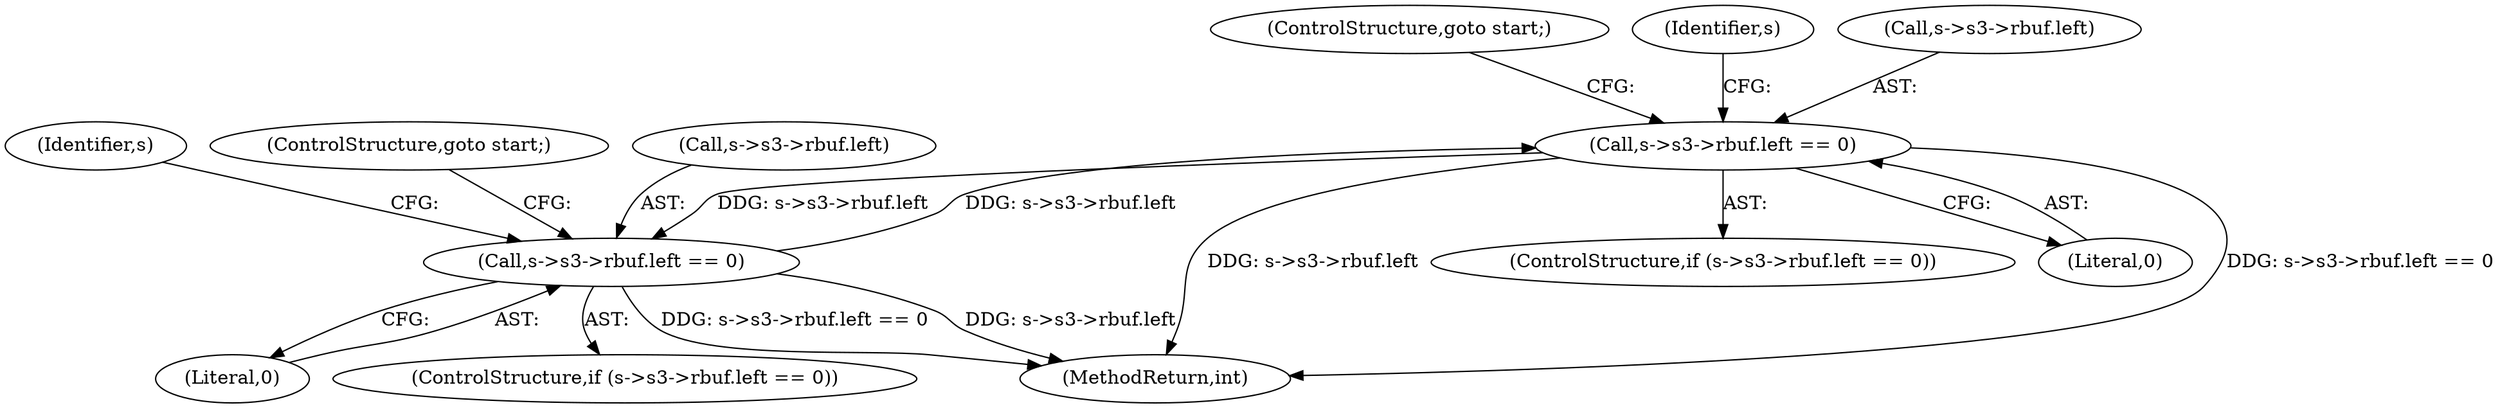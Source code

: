 digraph "0_openssl_103b171d8fc282ef435f8de9afbf7782e312961f_3@pointer" {
"1000989" [label="(Call,s->s3->rbuf.left == 0)"];
"1001553" [label="(Call,s->s3->rbuf.left == 0)"];
"1000989" [label="(Call,s->s3->rbuf.left == 0)"];
"1000989" [label="(Call,s->s3->rbuf.left == 0)"];
"1001552" [label="(ControlStructure,if (s->s3->rbuf.left == 0))"];
"1001697" [label="(MethodReturn,int)"];
"1001561" [label="(Literal,0)"];
"1001566" [label="(Identifier,s)"];
"1001580" [label="(ControlStructure,goto start;)"];
"1000988" [label="(ControlStructure,if (s->s3->rbuf.left == 0))"];
"1001553" [label="(Call,s->s3->rbuf.left == 0)"];
"1001554" [label="(Call,s->s3->rbuf.left)"];
"1001016" [label="(ControlStructure,goto start;)"];
"1000997" [label="(Literal,0)"];
"1001002" [label="(Identifier,s)"];
"1000990" [label="(Call,s->s3->rbuf.left)"];
"1000989" -> "1000988"  [label="AST: "];
"1000989" -> "1000997"  [label="CFG: "];
"1000990" -> "1000989"  [label="AST: "];
"1000997" -> "1000989"  [label="AST: "];
"1001002" -> "1000989"  [label="CFG: "];
"1001016" -> "1000989"  [label="CFG: "];
"1000989" -> "1001697"  [label="DDG: s->s3->rbuf.left == 0"];
"1000989" -> "1001697"  [label="DDG: s->s3->rbuf.left"];
"1001553" -> "1000989"  [label="DDG: s->s3->rbuf.left"];
"1000989" -> "1001553"  [label="DDG: s->s3->rbuf.left"];
"1001553" -> "1001552"  [label="AST: "];
"1001553" -> "1001561"  [label="CFG: "];
"1001554" -> "1001553"  [label="AST: "];
"1001561" -> "1001553"  [label="AST: "];
"1001566" -> "1001553"  [label="CFG: "];
"1001580" -> "1001553"  [label="CFG: "];
"1001553" -> "1001697"  [label="DDG: s->s3->rbuf.left"];
"1001553" -> "1001697"  [label="DDG: s->s3->rbuf.left == 0"];
}
